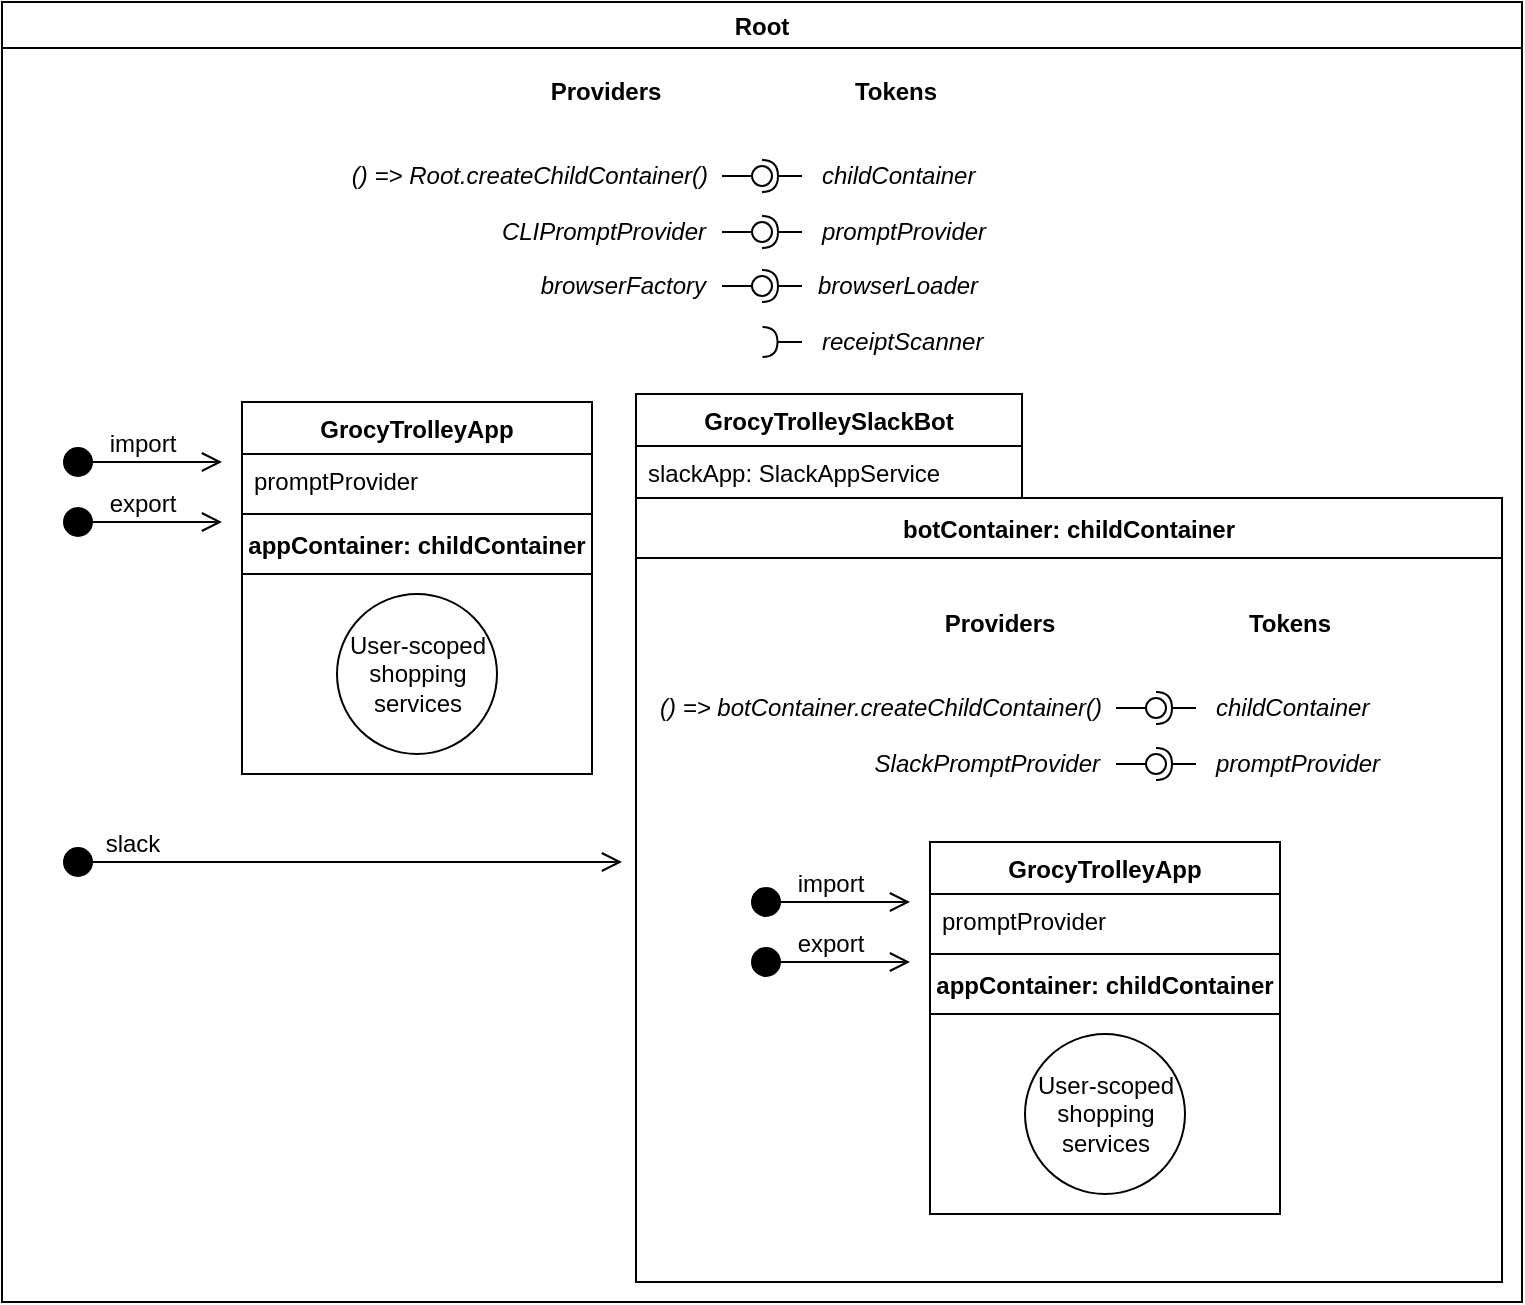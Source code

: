 <mxfile>
    <diagram id="HaY6czHnYQWGNKejsw9c" name="Page-1">
        <mxGraphModel dx="1297" dy="717" grid="1" gridSize="10" guides="1" tooltips="1" connect="1" arrows="1" fold="1" page="1" pageScale="1" pageWidth="827" pageHeight="1169" math="0" shadow="0">
            <root>
                <mxCell id="0"/>
                <mxCell id="1" parent="0"/>
                <mxCell id="15" value="" style="rounded=0;orthogonalLoop=1;jettySize=auto;html=1;endArrow=none;endFill=0;sketch=0;sourcePerimeterSpacing=0;targetPerimeterSpacing=0;" parent="1" target="17" edge="1">
                    <mxGeometry relative="1" as="geometry">
                        <mxPoint x="400" y="187" as="sourcePoint"/>
                    </mxGeometry>
                </mxCell>
                <mxCell id="16" value="" style="rounded=0;orthogonalLoop=1;jettySize=auto;html=1;endArrow=halfCircle;endFill=0;entryX=0.5;entryY=0.5;endSize=6;strokeWidth=1;sketch=0;" parent="1" target="17" edge="1">
                    <mxGeometry relative="1" as="geometry">
                        <mxPoint x="440" y="187" as="sourcePoint"/>
                    </mxGeometry>
                </mxCell>
                <mxCell id="17" value="" style="ellipse;whiteSpace=wrap;html=1;align=center;aspect=fixed;resizable=0;points=[];outlineConnect=0;sketch=0;" parent="1" vertex="1">
                    <mxGeometry x="415" y="182" width="10" height="10" as="geometry"/>
                </mxCell>
                <mxCell id="27" value="Root" style="swimlane;fontSize=12;movable=1;resizable=1;rotatable=1;deletable=1;editable=1;connectable=1;" parent="1" vertex="1">
                    <mxGeometry x="40" y="100" width="760" height="650" as="geometry"/>
                </mxCell>
                <mxCell id="33" value="childContainer" style="text;html=1;resizable=0;autosize=1;align=left;verticalAlign=middle;points=[];fillColor=none;strokeColor=none;rounded=0;fontSize=12;fontStyle=2" parent="27" vertex="1">
                    <mxGeometry x="408" y="77" width="90" height="20" as="geometry"/>
                </mxCell>
                <mxCell id="35" value="Tokens" style="text;html=1;strokeColor=none;fillColor=none;align=center;verticalAlign=middle;whiteSpace=wrap;rounded=0;fontSize=12;fontStyle=1" parent="27" vertex="1">
                    <mxGeometry x="417" y="30" width="60" height="30" as="geometry"/>
                </mxCell>
                <mxCell id="36" value="() =&amp;gt; Root.createChildContainer()" style="text;html=1;resizable=0;autosize=1;align=right;verticalAlign=middle;points=[];fillColor=none;strokeColor=none;rounded=0;fontSize=12;fontStyle=2" parent="27" vertex="1">
                    <mxGeometry x="164" y="77" width="190" height="20" as="geometry"/>
                </mxCell>
                <mxCell id="37" value="Providers" style="text;html=1;strokeColor=none;fillColor=none;align=center;verticalAlign=middle;whiteSpace=wrap;rounded=0;fontSize=12;fontStyle=1" parent="27" vertex="1">
                    <mxGeometry x="272" y="30" width="60" height="30" as="geometry"/>
                </mxCell>
                <mxCell id="48" value="" style="shape=requiredInterface;html=1;verticalLabelPosition=bottom;sketch=0;fontSize=12;" parent="27" vertex="1">
                    <mxGeometry x="380.25" y="162.5" width="7.5" height="15" as="geometry"/>
                </mxCell>
                <mxCell id="50" value="receiptScanner" style="text;html=1;resizable=0;autosize=1;align=left;verticalAlign=middle;points=[];fillColor=none;strokeColor=none;rounded=0;fontSize=12;fontStyle=2" parent="27" vertex="1">
                    <mxGeometry x="408" y="160" width="100" height="20" as="geometry"/>
                </mxCell>
                <mxCell id="64" value="import" style="html=1;verticalAlign=bottom;startArrow=circle;startFill=1;endArrow=open;startSize=6;endSize=8;fontSize=12;" parent="27" edge="1">
                    <mxGeometry width="80" relative="1" as="geometry">
                        <mxPoint x="30" y="230" as="sourcePoint"/>
                        <mxPoint x="110" y="230" as="targetPoint"/>
                    </mxGeometry>
                </mxCell>
                <mxCell id="65" value="export" style="html=1;verticalAlign=bottom;startArrow=circle;startFill=1;endArrow=open;startSize=6;endSize=8;fontSize=12;" parent="27" edge="1">
                    <mxGeometry width="80" relative="1" as="geometry">
                        <mxPoint x="30" y="260.0" as="sourcePoint"/>
                        <mxPoint x="110" y="260.0" as="targetPoint"/>
                    </mxGeometry>
                </mxCell>
                <mxCell id="66" value="" style="group" parent="27" vertex="1" connectable="0">
                    <mxGeometry x="120" y="200" width="175" height="186" as="geometry"/>
                </mxCell>
                <mxCell id="18" value="GrocyTrolleyApp" style="swimlane;fontStyle=1;align=center;verticalAlign=top;childLayout=stackLayout;horizontal=1;startSize=26;horizontalStack=0;resizeParent=1;resizeParentMax=0;resizeLast=0;collapsible=1;marginBottom=0;" parent="66" vertex="1">
                    <mxGeometry width="175" height="60" as="geometry"/>
                </mxCell>
                <mxCell id="19" value="promptProvider" style="text;strokeColor=none;fillColor=none;align=left;verticalAlign=top;spacingLeft=4;spacingRight=4;overflow=hidden;rotatable=0;points=[[0,0.5],[1,0.5]];portConstraint=eastwest;" parent="18" vertex="1">
                    <mxGeometry y="26" width="175" height="26" as="geometry"/>
                </mxCell>
                <mxCell id="20" value="" style="line;strokeWidth=1;fillColor=none;align=left;verticalAlign=middle;spacingTop=-1;spacingLeft=3;spacingRight=3;rotatable=0;labelPosition=right;points=[];portConstraint=eastwest;" parent="18" vertex="1">
                    <mxGeometry y="52" width="175" height="8" as="geometry"/>
                </mxCell>
                <mxCell id="58" value="appContainer: childContainer" style="swimlane;fontSize=12;startSize=30;" parent="66" vertex="1">
                    <mxGeometry y="56" width="175" height="130" as="geometry"/>
                </mxCell>
                <mxCell id="60" value="User-scoped shopping services" style="ellipse;whiteSpace=wrap;html=1;aspect=fixed;fontSize=12;" parent="58" vertex="1">
                    <mxGeometry x="47.5" y="40" width="80" height="80" as="geometry"/>
                </mxCell>
                <mxCell id="72" value="botContainer: childContainer" style="swimlane;fontSize=12;startSize=30;movable=1;resizable=1;rotatable=1;deletable=1;editable=1;connectable=1;" parent="27" vertex="1">
                    <mxGeometry x="317" y="248" width="433" height="392" as="geometry"/>
                </mxCell>
                <mxCell id="98" value="" style="rounded=0;orthogonalLoop=1;jettySize=auto;html=1;endArrow=none;endFill=0;sketch=0;sourcePerimeterSpacing=0;targetPerimeterSpacing=0;" edge="1" parent="72" target="100">
                    <mxGeometry relative="1" as="geometry">
                        <mxPoint x="240" y="105" as="sourcePoint"/>
                    </mxGeometry>
                </mxCell>
                <mxCell id="99" value="" style="rounded=0;orthogonalLoop=1;jettySize=auto;html=1;endArrow=halfCircle;endFill=0;entryX=0.5;entryY=0.5;endSize=6;strokeWidth=1;sketch=0;" edge="1" parent="72" target="100">
                    <mxGeometry relative="1" as="geometry">
                        <mxPoint x="280" y="105" as="sourcePoint"/>
                    </mxGeometry>
                </mxCell>
                <mxCell id="100" value="" style="ellipse;whiteSpace=wrap;html=1;align=center;aspect=fixed;resizable=0;points=[];outlineConnect=0;sketch=0;" vertex="1" parent="72">
                    <mxGeometry x="255" y="100" width="10" height="10" as="geometry"/>
                </mxCell>
                <mxCell id="101" value="childContainer" style="text;html=1;resizable=0;autosize=1;align=left;verticalAlign=middle;points=[];fillColor=none;strokeColor=none;rounded=0;fontSize=12;fontStyle=2" vertex="1" parent="72">
                    <mxGeometry x="288" y="95" width="90" height="20" as="geometry"/>
                </mxCell>
                <mxCell id="102" value="Tokens" style="text;html=1;strokeColor=none;fillColor=none;align=center;verticalAlign=middle;whiteSpace=wrap;rounded=0;fontSize=12;fontStyle=1" vertex="1" parent="72">
                    <mxGeometry x="297" y="48" width="60" height="30" as="geometry"/>
                </mxCell>
                <mxCell id="103" value="() =&amp;gt; botContainer.createChildContainer()" style="text;html=1;resizable=0;autosize=1;align=right;verticalAlign=middle;points=[];fillColor=none;strokeColor=none;rounded=0;fontSize=12;fontStyle=2" vertex="1" parent="72">
                    <mxGeometry x="-6" y="95" width="240" height="20" as="geometry"/>
                </mxCell>
                <mxCell id="104" value="Providers" style="text;html=1;strokeColor=none;fillColor=none;align=center;verticalAlign=middle;whiteSpace=wrap;rounded=0;fontSize=12;fontStyle=1" vertex="1" parent="72">
                    <mxGeometry x="152" y="48" width="60" height="30" as="geometry"/>
                </mxCell>
                <mxCell id="106" value="" style="rounded=0;orthogonalLoop=1;jettySize=auto;html=1;endArrow=none;endFill=0;sketch=0;sourcePerimeterSpacing=0;targetPerimeterSpacing=0;" edge="1" parent="72" target="108">
                    <mxGeometry relative="1" as="geometry">
                        <mxPoint x="240" y="133" as="sourcePoint"/>
                    </mxGeometry>
                </mxCell>
                <mxCell id="107" value="" style="rounded=0;orthogonalLoop=1;jettySize=auto;html=1;endArrow=halfCircle;endFill=0;entryX=0.5;entryY=0.5;endSize=6;strokeWidth=1;sketch=0;" edge="1" parent="72" target="108">
                    <mxGeometry relative="1" as="geometry">
                        <mxPoint x="280" y="133" as="sourcePoint"/>
                    </mxGeometry>
                </mxCell>
                <mxCell id="108" value="" style="ellipse;whiteSpace=wrap;html=1;align=center;aspect=fixed;resizable=0;points=[];outlineConnect=0;sketch=0;" vertex="1" parent="72">
                    <mxGeometry x="255" y="128" width="10" height="10" as="geometry"/>
                </mxCell>
                <mxCell id="109" value="promptProvider" style="text;html=1;resizable=0;autosize=1;align=left;verticalAlign=middle;points=[];fillColor=none;strokeColor=none;rounded=0;fontSize=12;fontStyle=2" vertex="1" parent="72">
                    <mxGeometry x="288" y="123" width="100" height="20" as="geometry"/>
                </mxCell>
                <mxCell id="110" value="SlackPromptProvider" style="text;html=1;resizable=0;autosize=1;align=right;verticalAlign=middle;points=[];fillColor=none;strokeColor=none;rounded=0;fontSize=12;fontStyle=2" vertex="1" parent="72">
                    <mxGeometry x="103" y="123" width="130" height="20" as="geometry"/>
                </mxCell>
                <object label="GrocyTrolleySlackBot" bing="bong" id="75">
                    <mxCell style="swimlane;fontStyle=1;align=center;verticalAlign=top;childLayout=stackLayout;horizontal=1;startSize=26;horizontalStack=0;resizeParent=1;resizeParentMax=0;resizeLast=0;collapsible=1;marginBottom=0;" vertex="1" parent="27">
                        <mxGeometry x="317" y="196" width="193" height="52" as="geometry"/>
                    </mxCell>
                </object>
                <mxCell id="76" value="slackApp: SlackAppService" style="text;strokeColor=none;fillColor=none;align=left;verticalAlign=top;spacingLeft=4;spacingRight=4;overflow=hidden;rotatable=0;points=[[0,0.5],[1,0.5]];portConstraint=eastwest;" vertex="1" parent="75">
                    <mxGeometry y="26" width="193" height="26" as="geometry"/>
                </mxCell>
                <mxCell id="38" value="" style="rounded=0;orthogonalLoop=1;jettySize=auto;html=1;endArrow=none;endFill=0;sketch=0;sourcePerimeterSpacing=0;targetPerimeterSpacing=0;" parent="1" target="40" edge="1">
                    <mxGeometry relative="1" as="geometry">
                        <mxPoint x="400" y="215" as="sourcePoint"/>
                    </mxGeometry>
                </mxCell>
                <mxCell id="39" value="" style="rounded=0;orthogonalLoop=1;jettySize=auto;html=1;endArrow=halfCircle;endFill=0;entryX=0.5;entryY=0.5;endSize=6;strokeWidth=1;sketch=0;" parent="1" target="40" edge="1">
                    <mxGeometry relative="1" as="geometry">
                        <mxPoint x="440" y="215" as="sourcePoint"/>
                    </mxGeometry>
                </mxCell>
                <mxCell id="40" value="" style="ellipse;whiteSpace=wrap;html=1;align=center;aspect=fixed;resizable=0;points=[];outlineConnect=0;sketch=0;" parent="1" vertex="1">
                    <mxGeometry x="415" y="210" width="10" height="10" as="geometry"/>
                </mxCell>
                <mxCell id="41" value="promptProvider" style="text;html=1;resizable=0;autosize=1;align=left;verticalAlign=middle;points=[];fillColor=none;strokeColor=none;rounded=0;fontSize=12;fontStyle=2" parent="1" vertex="1">
                    <mxGeometry x="448" y="205" width="100" height="20" as="geometry"/>
                </mxCell>
                <mxCell id="42" value="CLIPromptProvider" style="text;html=1;resizable=0;autosize=1;align=right;verticalAlign=middle;points=[];fillColor=none;strokeColor=none;rounded=0;fontSize=12;fontStyle=2" parent="1" vertex="1">
                    <mxGeometry x="273" y="205" width="120" height="20" as="geometry"/>
                </mxCell>
                <mxCell id="43" value="" style="rounded=0;orthogonalLoop=1;jettySize=auto;html=1;endArrow=none;endFill=0;sketch=0;sourcePerimeterSpacing=0;targetPerimeterSpacing=0;" parent="1" target="45" edge="1">
                    <mxGeometry relative="1" as="geometry">
                        <mxPoint x="400" y="242" as="sourcePoint"/>
                    </mxGeometry>
                </mxCell>
                <mxCell id="44" value="" style="rounded=0;orthogonalLoop=1;jettySize=auto;html=1;endArrow=halfCircle;endFill=0;entryX=0.5;entryY=0.5;endSize=6;strokeWidth=1;sketch=0;" parent="1" target="45" edge="1">
                    <mxGeometry relative="1" as="geometry">
                        <mxPoint x="440" y="242" as="sourcePoint"/>
                    </mxGeometry>
                </mxCell>
                <mxCell id="45" value="" style="ellipse;whiteSpace=wrap;html=1;align=center;aspect=fixed;resizable=0;points=[];outlineConnect=0;sketch=0;" parent="1" vertex="1">
                    <mxGeometry x="415" y="237" width="10" height="10" as="geometry"/>
                </mxCell>
                <mxCell id="46" value="browserLoader" style="text;html=1;resizable=0;autosize=1;align=left;verticalAlign=middle;points=[];fillColor=none;strokeColor=none;rounded=0;fontSize=12;fontStyle=2" parent="1" vertex="1">
                    <mxGeometry x="446" y="232" width="100" height="20" as="geometry"/>
                </mxCell>
                <mxCell id="47" value="browserFactory" style="text;html=1;resizable=0;autosize=1;align=right;verticalAlign=middle;points=[];fillColor=none;strokeColor=none;rounded=0;fontSize=12;fontStyle=2" parent="1" vertex="1">
                    <mxGeometry x="293" y="232" width="100" height="20" as="geometry"/>
                </mxCell>
                <mxCell id="53" value="" style="edgeStyle=none;html=1;fontSize=12;endArrow=none;endFill=0;" parent="1" source="48" edge="1">
                    <mxGeometry relative="1" as="geometry">
                        <mxPoint x="440" y="270" as="targetPoint"/>
                    </mxGeometry>
                </mxCell>
                <mxCell id="67" value="slack" style="html=1;verticalAlign=bottom;startArrow=circle;startFill=1;endArrow=open;startSize=6;endSize=8;fontSize=12;" parent="1" edge="1">
                    <mxGeometry x="-0.75" width="80" relative="1" as="geometry">
                        <mxPoint x="70" y="530.0" as="sourcePoint"/>
                        <mxPoint x="350" y="530" as="targetPoint"/>
                        <mxPoint as="offset"/>
                    </mxGeometry>
                </mxCell>
                <mxCell id="117" value="import" style="html=1;verticalAlign=bottom;startArrow=circle;startFill=1;endArrow=open;startSize=6;endSize=8;fontSize=12;" edge="1" parent="1">
                    <mxGeometry width="80" relative="1" as="geometry">
                        <mxPoint x="414" y="550" as="sourcePoint"/>
                        <mxPoint x="494" y="550" as="targetPoint"/>
                    </mxGeometry>
                </mxCell>
                <mxCell id="118" value="export" style="html=1;verticalAlign=bottom;startArrow=circle;startFill=1;endArrow=open;startSize=6;endSize=8;fontSize=12;" edge="1" parent="1">
                    <mxGeometry width="80" relative="1" as="geometry">
                        <mxPoint x="414" y="580" as="sourcePoint"/>
                        <mxPoint x="494" y="580" as="targetPoint"/>
                    </mxGeometry>
                </mxCell>
                <mxCell id="119" value="" style="group" vertex="1" connectable="0" parent="1">
                    <mxGeometry x="504" y="520" width="175" height="186" as="geometry"/>
                </mxCell>
                <mxCell id="120" value="GrocyTrolleyApp" style="swimlane;fontStyle=1;align=center;verticalAlign=top;childLayout=stackLayout;horizontal=1;startSize=26;horizontalStack=0;resizeParent=1;resizeParentMax=0;resizeLast=0;collapsible=1;marginBottom=0;" vertex="1" parent="119">
                    <mxGeometry width="175" height="60" as="geometry"/>
                </mxCell>
                <mxCell id="121" value="promptProvider" style="text;strokeColor=none;fillColor=none;align=left;verticalAlign=top;spacingLeft=4;spacingRight=4;overflow=hidden;rotatable=0;points=[[0,0.5],[1,0.5]];portConstraint=eastwest;" vertex="1" parent="120">
                    <mxGeometry y="26" width="175" height="26" as="geometry"/>
                </mxCell>
                <mxCell id="122" value="" style="line;strokeWidth=1;fillColor=none;align=left;verticalAlign=middle;spacingTop=-1;spacingLeft=3;spacingRight=3;rotatable=0;labelPosition=right;points=[];portConstraint=eastwest;" vertex="1" parent="120">
                    <mxGeometry y="52" width="175" height="8" as="geometry"/>
                </mxCell>
                <mxCell id="123" value="appContainer: childContainer" style="swimlane;fontSize=12;startSize=30;" vertex="1" parent="119">
                    <mxGeometry y="56" width="175" height="130" as="geometry"/>
                </mxCell>
                <mxCell id="124" value="User-scoped shopping services" style="ellipse;whiteSpace=wrap;html=1;aspect=fixed;fontSize=12;" vertex="1" parent="123">
                    <mxGeometry x="47.5" y="40" width="80" height="80" as="geometry"/>
                </mxCell>
            </root>
        </mxGraphModel>
    </diagram>
</mxfile>